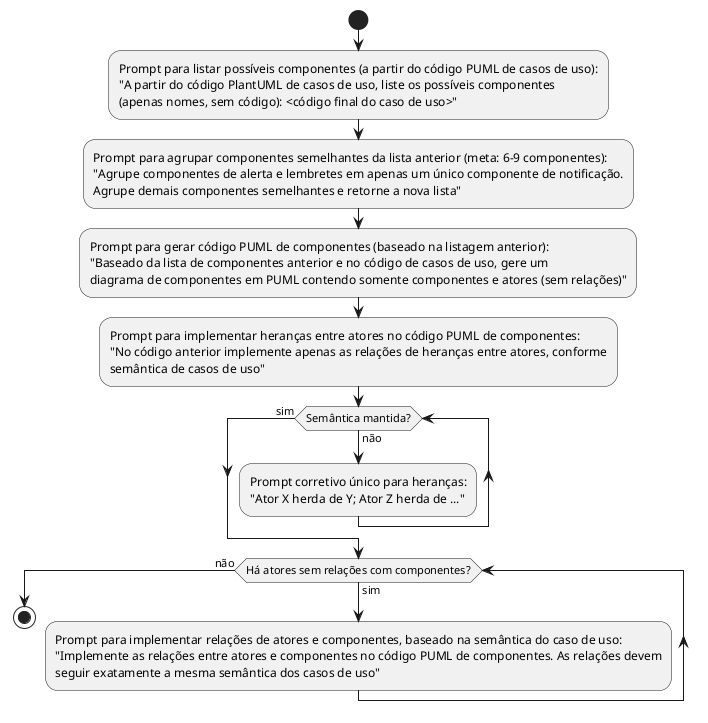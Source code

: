 @startuml
skinparam linetype ortho
skinparam shadowing false
skinparam monochrome true

start

:Prompt para listar possíveis componentes (a partir do código PUML de casos de uso):\n"A partir do código PlantUML de casos de uso, liste os possíveis componentes\n(apenas nomes, sem código): <código final do caso de uso>";
:Prompt para agrupar componentes semelhantes da lista anterior (meta: 6–9 componentes):\n"Agrupe componentes de alerta e lembretes em apenas um único componente de notificação.\nAgrupe demais componentes semelhantes e retorne a nova lista";
:Prompt para gerar código PUML de componentes (baseado na listagem anterior):\n"Baseado da lista de componentes anterior e no código de casos de uso, gere um\ndiagrama de componentes em PUML contendo somente componentes e atores (sem relações)";
:Prompt para implementar heranças entre atores no código PUML de componentes:\n"No código anterior implemente apenas as relações de heranças entre atores, conforme\nsemântica de casos de uso";

while (Semântica mantida?) is (não)
  :Prompt corretivo único para heranças:\n"Ator X herda de Y; Ator Z herda de ...";
endwhile (sim)

while (Há atores sem relações com componentes?) is (sim)
    :Prompt para implementar relações de atores e componentes, baseado na semântica do caso de uso:\n"Implemente as relações entre atores e componentes no código PUML de componentes. As relações devem\nseguir exatamente a mesma semântica dos casos de uso";
endwhile (não)

stop
@enduml